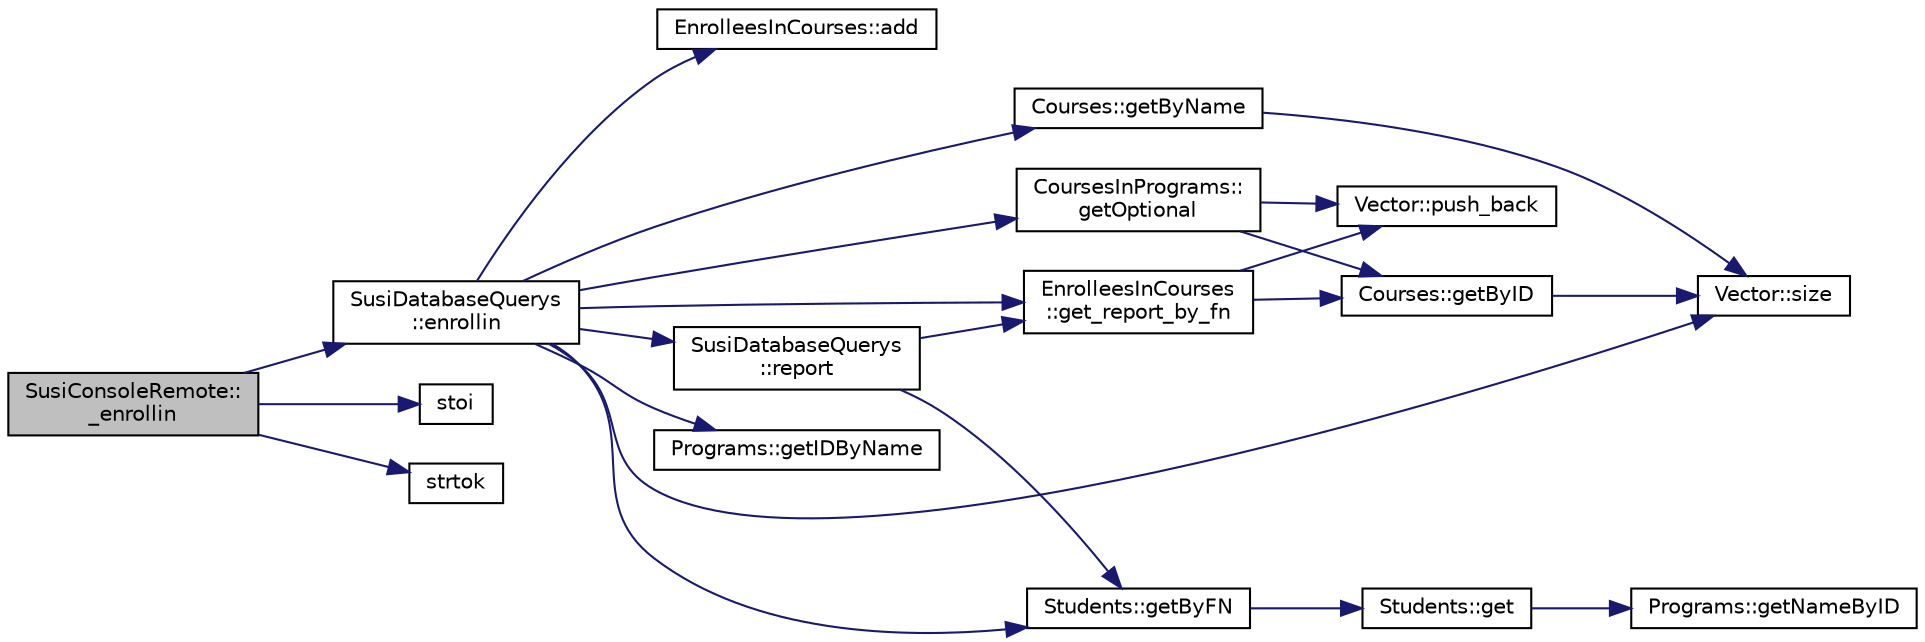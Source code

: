 digraph "SusiConsoleRemote::_enrollin"
{
 // LATEX_PDF_SIZE
  edge [fontname="Helvetica",fontsize="10",labelfontname="Helvetica",labelfontsize="10"];
  node [fontname="Helvetica",fontsize="10",shape=record];
  rankdir="LR";
  Node1 [label="SusiConsoleRemote::\l_enrollin",height=0.2,width=0.4,color="black", fillcolor="grey75", style="filled", fontcolor="black",tooltip=" "];
  Node1 -> Node2 [color="midnightblue",fontsize="10",style="solid",fontname="Helvetica"];
  Node2 [label="SusiDatabaseQuerys\l::enrollin",height=0.2,width=0.4,color="black", fillcolor="white", style="filled",URL="$class_susi_database_querys.html#aa36cef8143ae2e216147bd2149cab5bd",tooltip=" "];
  Node2 -> Node3 [color="midnightblue",fontsize="10",style="solid",fontname="Helvetica"];
  Node3 [label="EnrolleesInCourses::add",height=0.2,width=0.4,color="black", fillcolor="white", style="filled",URL="$class_enrollees_in_courses.html#ac3cccc6034d8a679e46139be2fd157a7",tooltip=" "];
  Node2 -> Node4 [color="midnightblue",fontsize="10",style="solid",fontname="Helvetica"];
  Node4 [label="EnrolleesInCourses\l::get_report_by_fn",height=0.2,width=0.4,color="black", fillcolor="white", style="filled",URL="$class_enrollees_in_courses.html#ae09c5f5bf792e1751ac91df1021efc7f",tooltip=" "];
  Node4 -> Node5 [color="midnightblue",fontsize="10",style="solid",fontname="Helvetica"];
  Node5 [label="Courses::getByID",height=0.2,width=0.4,color="black", fillcolor="white", style="filled",URL="$class_courses.html#a803737a79669500e773e7092d18e8541",tooltip=" "];
  Node5 -> Node6 [color="midnightblue",fontsize="10",style="solid",fontname="Helvetica"];
  Node6 [label="Vector::size",height=0.2,width=0.4,color="black", fillcolor="white", style="filled",URL="$class_vector.html#a9b439586cd10cb45d002ca9d6e3db43c",tooltip=" "];
  Node4 -> Node7 [color="midnightblue",fontsize="10",style="solid",fontname="Helvetica"];
  Node7 [label="Vector::push_back",height=0.2,width=0.4,color="black", fillcolor="white", style="filled",URL="$class_vector.html#aafe4fd2dc987ac473b52ef757aa7a202",tooltip=" "];
  Node2 -> Node8 [color="midnightblue",fontsize="10",style="solid",fontname="Helvetica"];
  Node8 [label="Students::getByFN",height=0.2,width=0.4,color="black", fillcolor="white", style="filled",URL="$class_students.html#a50fca4894a5b8d62fbb36ee52eac83df",tooltip=" "];
  Node8 -> Node9 [color="midnightblue",fontsize="10",style="solid",fontname="Helvetica"];
  Node9 [label="Students::get",height=0.2,width=0.4,color="black", fillcolor="white", style="filled",URL="$class_students.html#a6c30eb2eef875efaa8d72aa9cdfca39a",tooltip=" "];
  Node9 -> Node10 [color="midnightblue",fontsize="10",style="solid",fontname="Helvetica"];
  Node10 [label="Programs::getNameByID",height=0.2,width=0.4,color="black", fillcolor="white", style="filled",URL="$class_programs.html#a7dc1bbdc990578657c6fda63c78f720d",tooltip=" "];
  Node2 -> Node11 [color="midnightblue",fontsize="10",style="solid",fontname="Helvetica"];
  Node11 [label="Courses::getByName",height=0.2,width=0.4,color="black", fillcolor="white", style="filled",URL="$class_courses.html#abf9e43df17c17dc597e618e49111ec86",tooltip=" "];
  Node11 -> Node6 [color="midnightblue",fontsize="10",style="solid",fontname="Helvetica"];
  Node2 -> Node12 [color="midnightblue",fontsize="10",style="solid",fontname="Helvetica"];
  Node12 [label="Programs::getIDByName",height=0.2,width=0.4,color="black", fillcolor="white", style="filled",URL="$class_programs.html#a38465cc0fe94193aa430608787393143",tooltip=" "];
  Node2 -> Node13 [color="midnightblue",fontsize="10",style="solid",fontname="Helvetica"];
  Node13 [label="CoursesInPrograms::\lgetOptional",height=0.2,width=0.4,color="black", fillcolor="white", style="filled",URL="$class_courses_in_programs.html#ab498ba0dc5649d32ccc1b72af67eba49",tooltip=" "];
  Node13 -> Node5 [color="midnightblue",fontsize="10",style="solid",fontname="Helvetica"];
  Node13 -> Node7 [color="midnightblue",fontsize="10",style="solid",fontname="Helvetica"];
  Node2 -> Node14 [color="midnightblue",fontsize="10",style="solid",fontname="Helvetica"];
  Node14 [label="SusiDatabaseQuerys\l::report",height=0.2,width=0.4,color="black", fillcolor="white", style="filled",URL="$class_susi_database_querys.html#ab58b79c5d4ce4c7a2a51876b97592b81",tooltip=" "];
  Node14 -> Node4 [color="midnightblue",fontsize="10",style="solid",fontname="Helvetica"];
  Node14 -> Node8 [color="midnightblue",fontsize="10",style="solid",fontname="Helvetica"];
  Node2 -> Node6 [color="midnightblue",fontsize="10",style="solid",fontname="Helvetica"];
  Node1 -> Node15 [color="midnightblue",fontsize="10",style="solid",fontname="Helvetica"];
  Node15 [label="stoi",height=0.2,width=0.4,color="black", fillcolor="white", style="filled",URL="$string_8cpp.html#ad6c1e4e71b0db829d771e8fc13f4eaca",tooltip=" "];
  Node1 -> Node16 [color="midnightblue",fontsize="10",style="solid",fontname="Helvetica"];
  Node16 [label="strtok",height=0.2,width=0.4,color="black", fillcolor="white", style="filled",URL="$string_8cpp.html#a20b41aab198d591f95d6eb4f49b4ad66",tooltip=" "];
}
